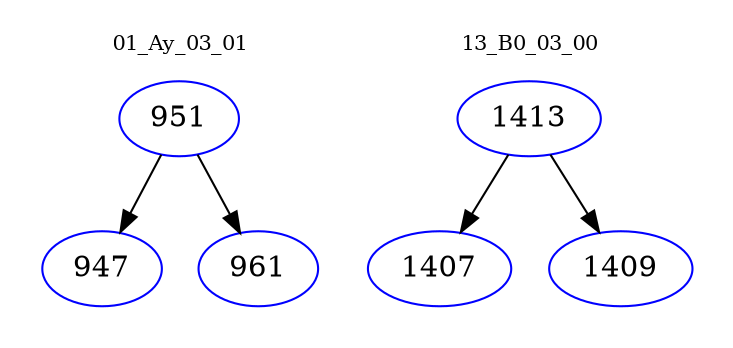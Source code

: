 digraph{
subgraph cluster_0 {
color = white
label = "01_Ay_03_01";
fontsize=10;
T0_951 [label="951", color="blue"]
T0_951 -> T0_947 [color="black"]
T0_947 [label="947", color="blue"]
T0_951 -> T0_961 [color="black"]
T0_961 [label="961", color="blue"]
}
subgraph cluster_1 {
color = white
label = "13_B0_03_00";
fontsize=10;
T1_1413 [label="1413", color="blue"]
T1_1413 -> T1_1407 [color="black"]
T1_1407 [label="1407", color="blue"]
T1_1413 -> T1_1409 [color="black"]
T1_1409 [label="1409", color="blue"]
}
}
